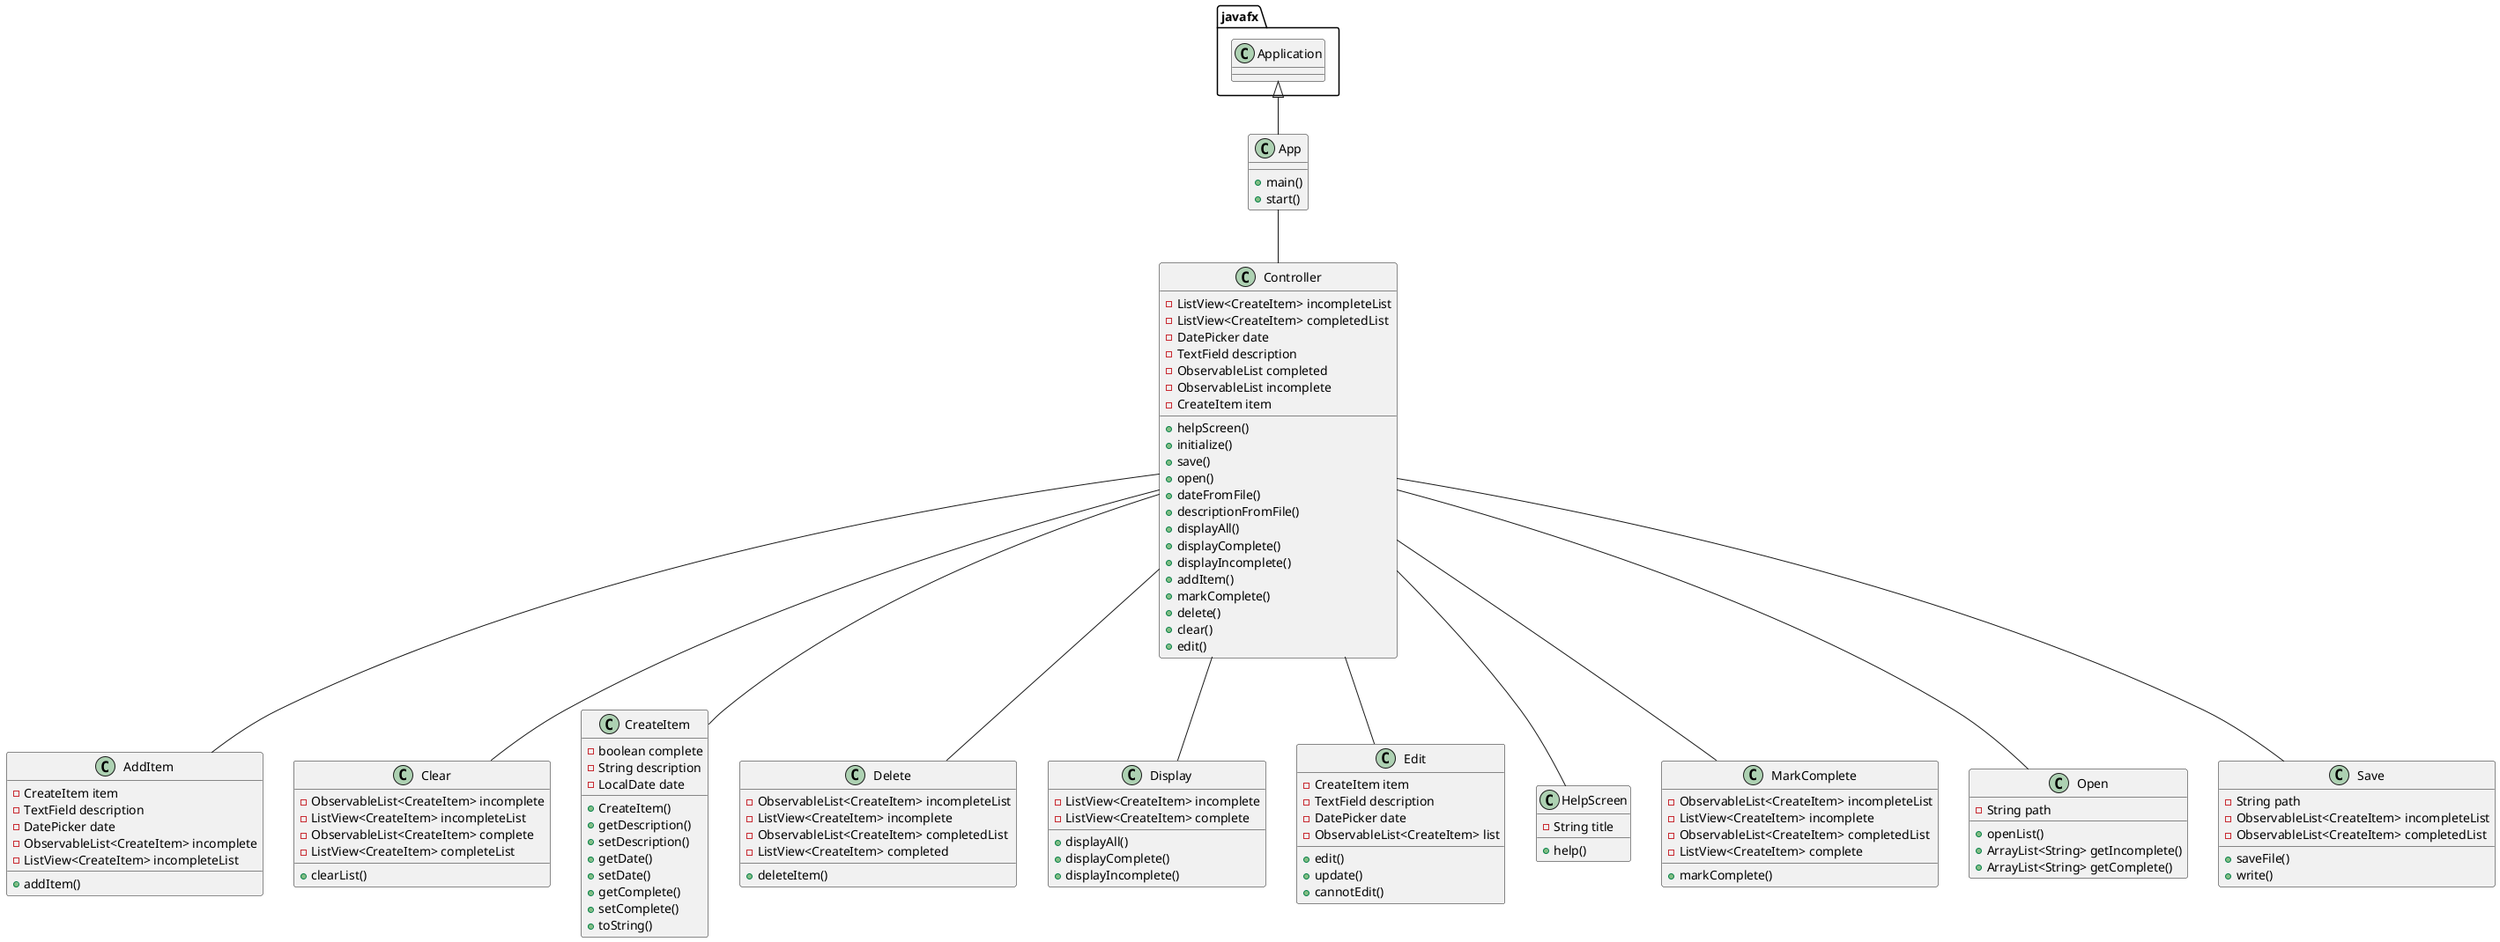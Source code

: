 @startuml
'https://plantuml.com/sequence-diagram

class App
{
    + main()
    + start()
}

class Controller
{
    - ListView<CreateItem> incompleteList
    - ListView<CreateItem> completedList
    - DatePicker date
    - TextField description
    - ObservableList completed
    - ObservableList incomplete
    - CreateItem item

    + helpScreen()
    + initialize()
    + save()
    + open()
    + dateFromFile()
    + descriptionFromFile()
    + displayAll()
    + displayComplete()
    + displayIncomplete()
    + addItem()
    + markComplete()
    + delete()
    + clear()
    + edit()

}

class AddItem
{
    - CreateItem item
    - TextField description
    - DatePicker date
    - ObservableList<CreateItem> incomplete
    - ListView<CreateItem> incompleteList

    + addItem()
}

class Clear
{
    - ObservableList<CreateItem> incomplete
    - ListView<CreateItem> incompleteList
    - ObservableList<CreateItem> complete
    - ListView<CreateItem> completeList

    + clearList()
}

class CreateItem
{
    - boolean complete
    - String description
    - LocalDate date

    + CreateItem()
    + getDescription()
    + setDescription()
    + getDate()
    + setDate()
    + getComplete()
    + setComplete()
    + toString()

}

class Delete
{
    - ObservableList<CreateItem> incompleteList
    - ListView<CreateItem> incomplete
    - ObservableList<CreateItem> completedList
    - ListView<CreateItem> completed

    + deleteItem()
}

class Display
{
    - ListView<CreateItem> incomplete
    - ListView<CreateItem> complete

    + displayAll()
    + displayComplete()
    + displayIncomplete()
}

class Edit
{
    - CreateItem item
    - TextField description
    - DatePicker date
    - ObservableList<CreateItem> list

    + edit()
    + update()
    + cannotEdit()
}

class HelpScreen
{
    - String title

    + help()
}

class MarkComplete
{
    - ObservableList<CreateItem> incompleteList
    - ListView<CreateItem> incomplete
    - ObservableList<CreateItem> completedList
    - ListView<CreateItem> complete

    + markComplete()
}

class Open
{
    - String path

    + openList()
    + ArrayList<String> getIncomplete()
    + ArrayList<String> getComplete()
}

class Save
{
    - String path
    - ObservableList<CreateItem> incompleteList
    - ObservableList<CreateItem> completedList

    + saveFile()
    + write()
}

javafx.Application<|-- App
App -- Controller
Controller -- AddItem
Controller -- Clear
Controller -- CreateItem
Controller -- Delete
Controller -- Display
Controller -- Edit
Controller -- HelpScreen
Controller -- MarkComplete
Controller -- Open
Controller -- Save

@enduml